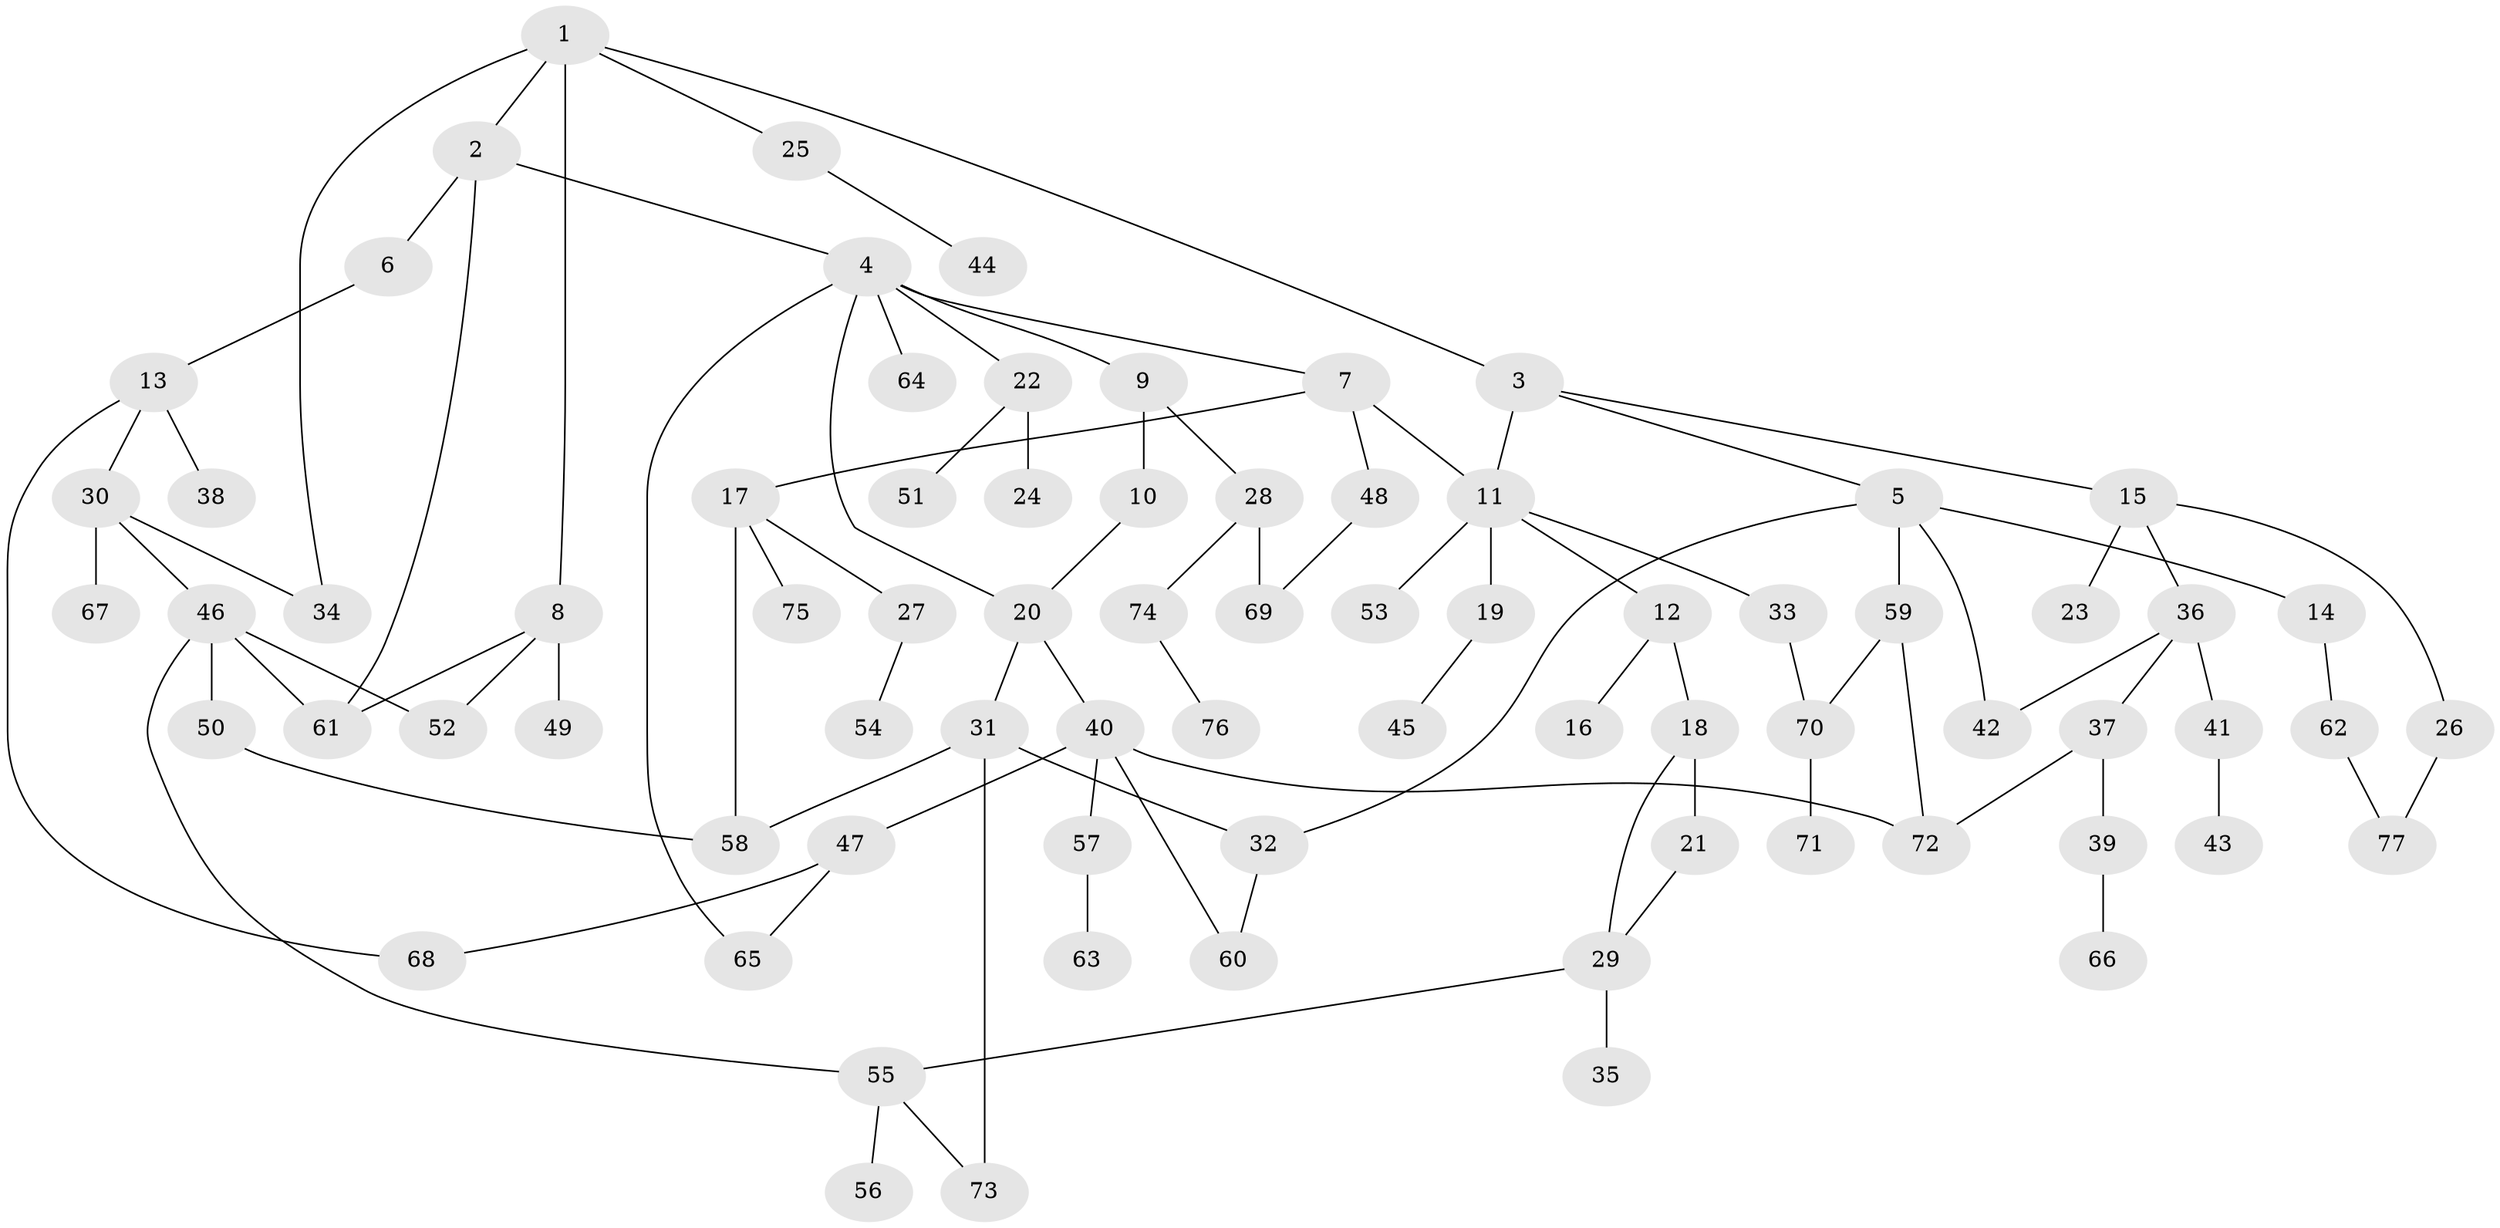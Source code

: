 // Generated by graph-tools (version 1.1) at 2025/49/03/09/25 03:49:19]
// undirected, 77 vertices, 97 edges
graph export_dot {
graph [start="1"]
  node [color=gray90,style=filled];
  1;
  2;
  3;
  4;
  5;
  6;
  7;
  8;
  9;
  10;
  11;
  12;
  13;
  14;
  15;
  16;
  17;
  18;
  19;
  20;
  21;
  22;
  23;
  24;
  25;
  26;
  27;
  28;
  29;
  30;
  31;
  32;
  33;
  34;
  35;
  36;
  37;
  38;
  39;
  40;
  41;
  42;
  43;
  44;
  45;
  46;
  47;
  48;
  49;
  50;
  51;
  52;
  53;
  54;
  55;
  56;
  57;
  58;
  59;
  60;
  61;
  62;
  63;
  64;
  65;
  66;
  67;
  68;
  69;
  70;
  71;
  72;
  73;
  74;
  75;
  76;
  77;
  1 -- 2;
  1 -- 3;
  1 -- 8;
  1 -- 25;
  1 -- 34;
  2 -- 4;
  2 -- 6;
  2 -- 61;
  3 -- 5;
  3 -- 11;
  3 -- 15;
  4 -- 7;
  4 -- 9;
  4 -- 20;
  4 -- 22;
  4 -- 64;
  4 -- 65;
  5 -- 14;
  5 -- 59;
  5 -- 42;
  5 -- 32;
  6 -- 13;
  7 -- 17;
  7 -- 48;
  7 -- 11;
  8 -- 49;
  8 -- 52;
  8 -- 61;
  9 -- 10;
  9 -- 28;
  10 -- 20;
  11 -- 12;
  11 -- 19;
  11 -- 33;
  11 -- 53;
  12 -- 16;
  12 -- 18;
  13 -- 30;
  13 -- 38;
  13 -- 68;
  14 -- 62;
  15 -- 23;
  15 -- 26;
  15 -- 36;
  17 -- 27;
  17 -- 75;
  17 -- 58;
  18 -- 21;
  18 -- 29;
  19 -- 45;
  20 -- 31;
  20 -- 40;
  21 -- 29;
  22 -- 24;
  22 -- 51;
  25 -- 44;
  26 -- 77;
  27 -- 54;
  28 -- 74;
  28 -- 69;
  29 -- 35;
  29 -- 55;
  30 -- 46;
  30 -- 67;
  30 -- 34;
  31 -- 32;
  31 -- 58;
  31 -- 73;
  32 -- 60;
  33 -- 70;
  36 -- 37;
  36 -- 41;
  36 -- 42;
  37 -- 39;
  37 -- 72;
  39 -- 66;
  40 -- 47;
  40 -- 57;
  40 -- 60;
  40 -- 72;
  41 -- 43;
  46 -- 50;
  46 -- 52;
  46 -- 61;
  46 -- 55;
  47 -- 65;
  47 -- 68;
  48 -- 69;
  50 -- 58;
  55 -- 56;
  55 -- 73;
  57 -- 63;
  59 -- 72;
  59 -- 70;
  62 -- 77;
  70 -- 71;
  74 -- 76;
}
